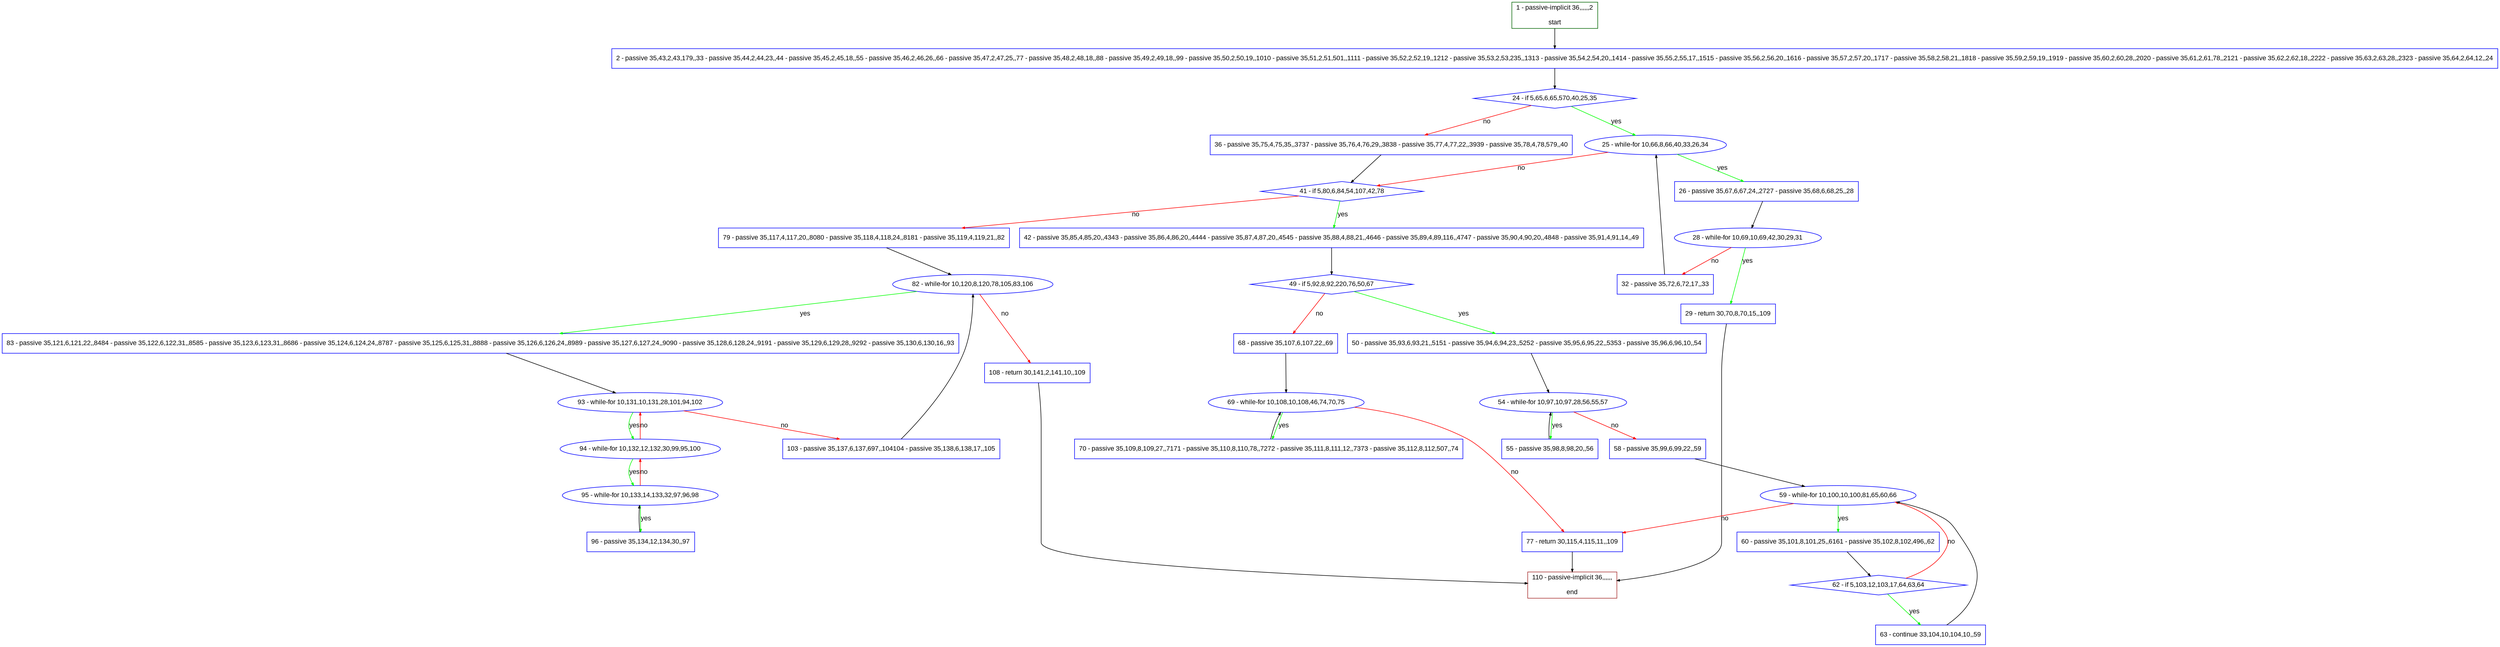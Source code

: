 digraph "" {
  graph [pack="true", label="", fontsize="12", packmode="clust", fontname="Arial", fillcolor="#FFFFCC", bgcolor="white", style="rounded,filled", compound="true"];
  node [node_initialized="no", label="", color="grey", fontsize="12", fillcolor="white", fontname="Arial", style="filled", shape="rectangle", compound="true", fixedsize="false"];
  edge [fontcolor="black", arrowhead="normal", arrowtail="none", arrowsize="0.5", ltail="", label="", color="black", fontsize="12", lhead="", fontname="Arial", dir="forward", compound="true"];
  __N1 [label="2 - passive 35,43,2,43,179,,33 - passive 35,44,2,44,23,,44 - passive 35,45,2,45,18,,55 - passive 35,46,2,46,26,,66 - passive 35,47,2,47,25,,77 - passive 35,48,2,48,18,,88 - passive 35,49,2,49,18,,99 - passive 35,50,2,50,19,,1010 - passive 35,51,2,51,501,,1111 - passive 35,52,2,52,19,,1212 - passive 35,53,2,53,235,,1313 - passive 35,54,2,54,20,,1414 - passive 35,55,2,55,17,,1515 - passive 35,56,2,56,20,,1616 - passive 35,57,2,57,20,,1717 - passive 35,58,2,58,21,,1818 - passive 35,59,2,59,19,,1919 - passive 35,60,2,60,28,,2020 - passive 35,61,2,61,78,,2121 - passive 35,62,2,62,18,,2222 - passive 35,63,2,63,28,,2323 - passive 35,64,2,64,12,,24", color="#0000ff", fillcolor="#ffffff", style="filled", shape="box"];
  __N2 [label="1 - passive-implicit 36,,,,,,2\n\nstart", color="#006400", fillcolor="#ffffff", style="filled", shape="box"];
  __N3 [label="24 - if 5,65,6,65,570,40,25,35", color="#0000ff", fillcolor="#ffffff", style="filled", shape="diamond"];
  __N4 [label="25 - while-for 10,66,8,66,40,33,26,34", color="#0000ff", fillcolor="#ffffff", style="filled", shape="oval"];
  __N5 [label="36 - passive 35,75,4,75,35,,3737 - passive 35,76,4,76,29,,3838 - passive 35,77,4,77,22,,3939 - passive 35,78,4,78,579,,40", color="#0000ff", fillcolor="#ffffff", style="filled", shape="box"];
  __N6 [label="26 - passive 35,67,6,67,24,,2727 - passive 35,68,6,68,25,,28", color="#0000ff", fillcolor="#ffffff", style="filled", shape="box"];
  __N7 [label="41 - if 5,80,6,84,54,107,42,78", color="#0000ff", fillcolor="#ffffff", style="filled", shape="diamond"];
  __N8 [label="28 - while-for 10,69,10,69,42,30,29,31", color="#0000ff", fillcolor="#ffffff", style="filled", shape="oval"];
  __N9 [label="29 - return 30,70,8,70,15,,109", color="#0000ff", fillcolor="#ffffff", style="filled", shape="box"];
  __N10 [label="32 - passive 35,72,6,72,17,,33", color="#0000ff", fillcolor="#ffffff", style="filled", shape="box"];
  __N11 [label="110 - passive-implicit 36,,,,,,\n\nend", color="#a52a2a", fillcolor="#ffffff", style="filled", shape="box"];
  __N12 [label="42 - passive 35,85,4,85,20,,4343 - passive 35,86,4,86,20,,4444 - passive 35,87,4,87,20,,4545 - passive 35,88,4,88,21,,4646 - passive 35,89,4,89,116,,4747 - passive 35,90,4,90,20,,4848 - passive 35,91,4,91,14,,49", color="#0000ff", fillcolor="#ffffff", style="filled", shape="box"];
  __N13 [label="79 - passive 35,117,4,117,20,,8080 - passive 35,118,4,118,24,,8181 - passive 35,119,4,119,21,,82", color="#0000ff", fillcolor="#ffffff", style="filled", shape="box"];
  __N14 [label="49 - if 5,92,8,92,220,76,50,67", color="#0000ff", fillcolor="#ffffff", style="filled", shape="diamond"];
  __N15 [label="50 - passive 35,93,6,93,21,,5151 - passive 35,94,6,94,23,,5252 - passive 35,95,6,95,22,,5353 - passive 35,96,6,96,10,,54", color="#0000ff", fillcolor="#ffffff", style="filled", shape="box"];
  __N16 [label="68 - passive 35,107,6,107,22,,69", color="#0000ff", fillcolor="#ffffff", style="filled", shape="box"];
  __N17 [label="54 - while-for 10,97,10,97,28,56,55,57", color="#0000ff", fillcolor="#ffffff", style="filled", shape="oval"];
  __N18 [label="55 - passive 35,98,8,98,20,,56", color="#0000ff", fillcolor="#ffffff", style="filled", shape="box"];
  __N19 [label="58 - passive 35,99,6,99,22,,59", color="#0000ff", fillcolor="#ffffff", style="filled", shape="box"];
  __N20 [label="59 - while-for 10,100,10,100,81,65,60,66", color="#0000ff", fillcolor="#ffffff", style="filled", shape="oval"];
  __N21 [label="60 - passive 35,101,8,101,25,,6161 - passive 35,102,8,102,496,,62", color="#0000ff", fillcolor="#ffffff", style="filled", shape="box"];
  __N22 [label="77 - return 30,115,4,115,11,,109", color="#0000ff", fillcolor="#ffffff", style="filled", shape="box"];
  __N23 [label="62 - if 5,103,12,103,17,64,63,64", color="#0000ff", fillcolor="#ffffff", style="filled", shape="diamond"];
  __N24 [label="63 - continue 33,104,10,104,10,,59", color="#0000ff", fillcolor="#ffffff", style="filled", shape="box"];
  __N25 [label="69 - while-for 10,108,10,108,46,74,70,75", color="#0000ff", fillcolor="#ffffff", style="filled", shape="oval"];
  __N26 [label="70 - passive 35,109,8,109,27,,7171 - passive 35,110,8,110,78,,7272 - passive 35,111,8,111,12,,7373 - passive 35,112,8,112,507,,74", color="#0000ff", fillcolor="#ffffff", style="filled", shape="box"];
  __N27 [label="82 - while-for 10,120,8,120,78,105,83,106", color="#0000ff", fillcolor="#ffffff", style="filled", shape="oval"];
  __N28 [label="83 - passive 35,121,6,121,22,,8484 - passive 35,122,6,122,31,,8585 - passive 35,123,6,123,31,,8686 - passive 35,124,6,124,24,,8787 - passive 35,125,6,125,31,,8888 - passive 35,126,6,126,24,,8989 - passive 35,127,6,127,24,,9090 - passive 35,128,6,128,24,,9191 - passive 35,129,6,129,28,,9292 - passive 35,130,6,130,16,,93", color="#0000ff", fillcolor="#ffffff", style="filled", shape="box"];
  __N29 [label="108 - return 30,141,2,141,10,,109", color="#0000ff", fillcolor="#ffffff", style="filled", shape="box"];
  __N30 [label="93 - while-for 10,131,10,131,28,101,94,102", color="#0000ff", fillcolor="#ffffff", style="filled", shape="oval"];
  __N31 [label="94 - while-for 10,132,12,132,30,99,95,100", color="#0000ff", fillcolor="#ffffff", style="filled", shape="oval"];
  __N32 [label="103 - passive 35,137,6,137,697,,104104 - passive 35,138,6,138,17,,105", color="#0000ff", fillcolor="#ffffff", style="filled", shape="box"];
  __N33 [label="95 - while-for 10,133,14,133,32,97,96,98", color="#0000ff", fillcolor="#ffffff", style="filled", shape="oval"];
  __N34 [label="96 - passive 35,134,12,134,30,,97", color="#0000ff", fillcolor="#ffffff", style="filled", shape="box"];
  __N2 -> __N1 [arrowhead="normal", arrowtail="none", color="#000000", label="", dir="forward"];
  __N1 -> __N3 [arrowhead="normal", arrowtail="none", color="#000000", label="", dir="forward"];
  __N3 -> __N4 [arrowhead="normal", arrowtail="none", color="#00ff00", label="yes", dir="forward"];
  __N3 -> __N5 [arrowhead="normal", arrowtail="none", color="#ff0000", label="no", dir="forward"];
  __N4 -> __N6 [arrowhead="normal", arrowtail="none", color="#00ff00", label="yes", dir="forward"];
  __N4 -> __N7 [arrowhead="normal", arrowtail="none", color="#ff0000", label="no", dir="forward"];
  __N6 -> __N8 [arrowhead="normal", arrowtail="none", color="#000000", label="", dir="forward"];
  __N8 -> __N9 [arrowhead="normal", arrowtail="none", color="#00ff00", label="yes", dir="forward"];
  __N8 -> __N10 [arrowhead="normal", arrowtail="none", color="#ff0000", label="no", dir="forward"];
  __N9 -> __N11 [arrowhead="normal", arrowtail="none", color="#000000", label="", dir="forward"];
  __N10 -> __N4 [arrowhead="normal", arrowtail="none", color="#000000", label="", dir="forward"];
  __N5 -> __N7 [arrowhead="normal", arrowtail="none", color="#000000", label="", dir="forward"];
  __N7 -> __N12 [arrowhead="normal", arrowtail="none", color="#00ff00", label="yes", dir="forward"];
  __N7 -> __N13 [arrowhead="normal", arrowtail="none", color="#ff0000", label="no", dir="forward"];
  __N12 -> __N14 [arrowhead="normal", arrowtail="none", color="#000000", label="", dir="forward"];
  __N14 -> __N15 [arrowhead="normal", arrowtail="none", color="#00ff00", label="yes", dir="forward"];
  __N14 -> __N16 [arrowhead="normal", arrowtail="none", color="#ff0000", label="no", dir="forward"];
  __N15 -> __N17 [arrowhead="normal", arrowtail="none", color="#000000", label="", dir="forward"];
  __N17 -> __N18 [arrowhead="normal", arrowtail="none", color="#00ff00", label="yes", dir="forward"];
  __N18 -> __N17 [arrowhead="normal", arrowtail="none", color="#000000", label="", dir="forward"];
  __N17 -> __N19 [arrowhead="normal", arrowtail="none", color="#ff0000", label="no", dir="forward"];
  __N19 -> __N20 [arrowhead="normal", arrowtail="none", color="#000000", label="", dir="forward"];
  __N20 -> __N21 [arrowhead="normal", arrowtail="none", color="#00ff00", label="yes", dir="forward"];
  __N20 -> __N22 [arrowhead="normal", arrowtail="none", color="#ff0000", label="no", dir="forward"];
  __N21 -> __N23 [arrowhead="normal", arrowtail="none", color="#000000", label="", dir="forward"];
  __N23 -> __N20 [arrowhead="normal", arrowtail="none", color="#ff0000", label="no", dir="forward"];
  __N23 -> __N24 [arrowhead="normal", arrowtail="none", color="#00ff00", label="yes", dir="forward"];
  __N24 -> __N20 [arrowhead="normal", arrowtail="none", color="#000000", label="", dir="forward"];
  __N16 -> __N25 [arrowhead="normal", arrowtail="none", color="#000000", label="", dir="forward"];
  __N25 -> __N26 [arrowhead="normal", arrowtail="none", color="#00ff00", label="yes", dir="forward"];
  __N26 -> __N25 [arrowhead="normal", arrowtail="none", color="#000000", label="", dir="forward"];
  __N25 -> __N22 [arrowhead="normal", arrowtail="none", color="#ff0000", label="no", dir="forward"];
  __N22 -> __N11 [arrowhead="normal", arrowtail="none", color="#000000", label="", dir="forward"];
  __N13 -> __N27 [arrowhead="normal", arrowtail="none", color="#000000", label="", dir="forward"];
  __N27 -> __N28 [arrowhead="normal", arrowtail="none", color="#00ff00", label="yes", dir="forward"];
  __N27 -> __N29 [arrowhead="normal", arrowtail="none", color="#ff0000", label="no", dir="forward"];
  __N28 -> __N30 [arrowhead="normal", arrowtail="none", color="#000000", label="", dir="forward"];
  __N30 -> __N31 [arrowhead="normal", arrowtail="none", color="#00ff00", label="yes", dir="forward"];
  __N31 -> __N30 [arrowhead="normal", arrowtail="none", color="#ff0000", label="no", dir="forward"];
  __N30 -> __N32 [arrowhead="normal", arrowtail="none", color="#ff0000", label="no", dir="forward"];
  __N31 -> __N33 [arrowhead="normal", arrowtail="none", color="#00ff00", label="yes", dir="forward"];
  __N33 -> __N31 [arrowhead="normal", arrowtail="none", color="#ff0000", label="no", dir="forward"];
  __N33 -> __N34 [arrowhead="normal", arrowtail="none", color="#00ff00", label="yes", dir="forward"];
  __N34 -> __N33 [arrowhead="normal", arrowtail="none", color="#000000", label="", dir="forward"];
  __N32 -> __N27 [arrowhead="normal", arrowtail="none", color="#000000", label="", dir="forward"];
  __N29 -> __N11 [arrowhead="normal", arrowtail="none", color="#000000", label="", dir="forward"];
}
